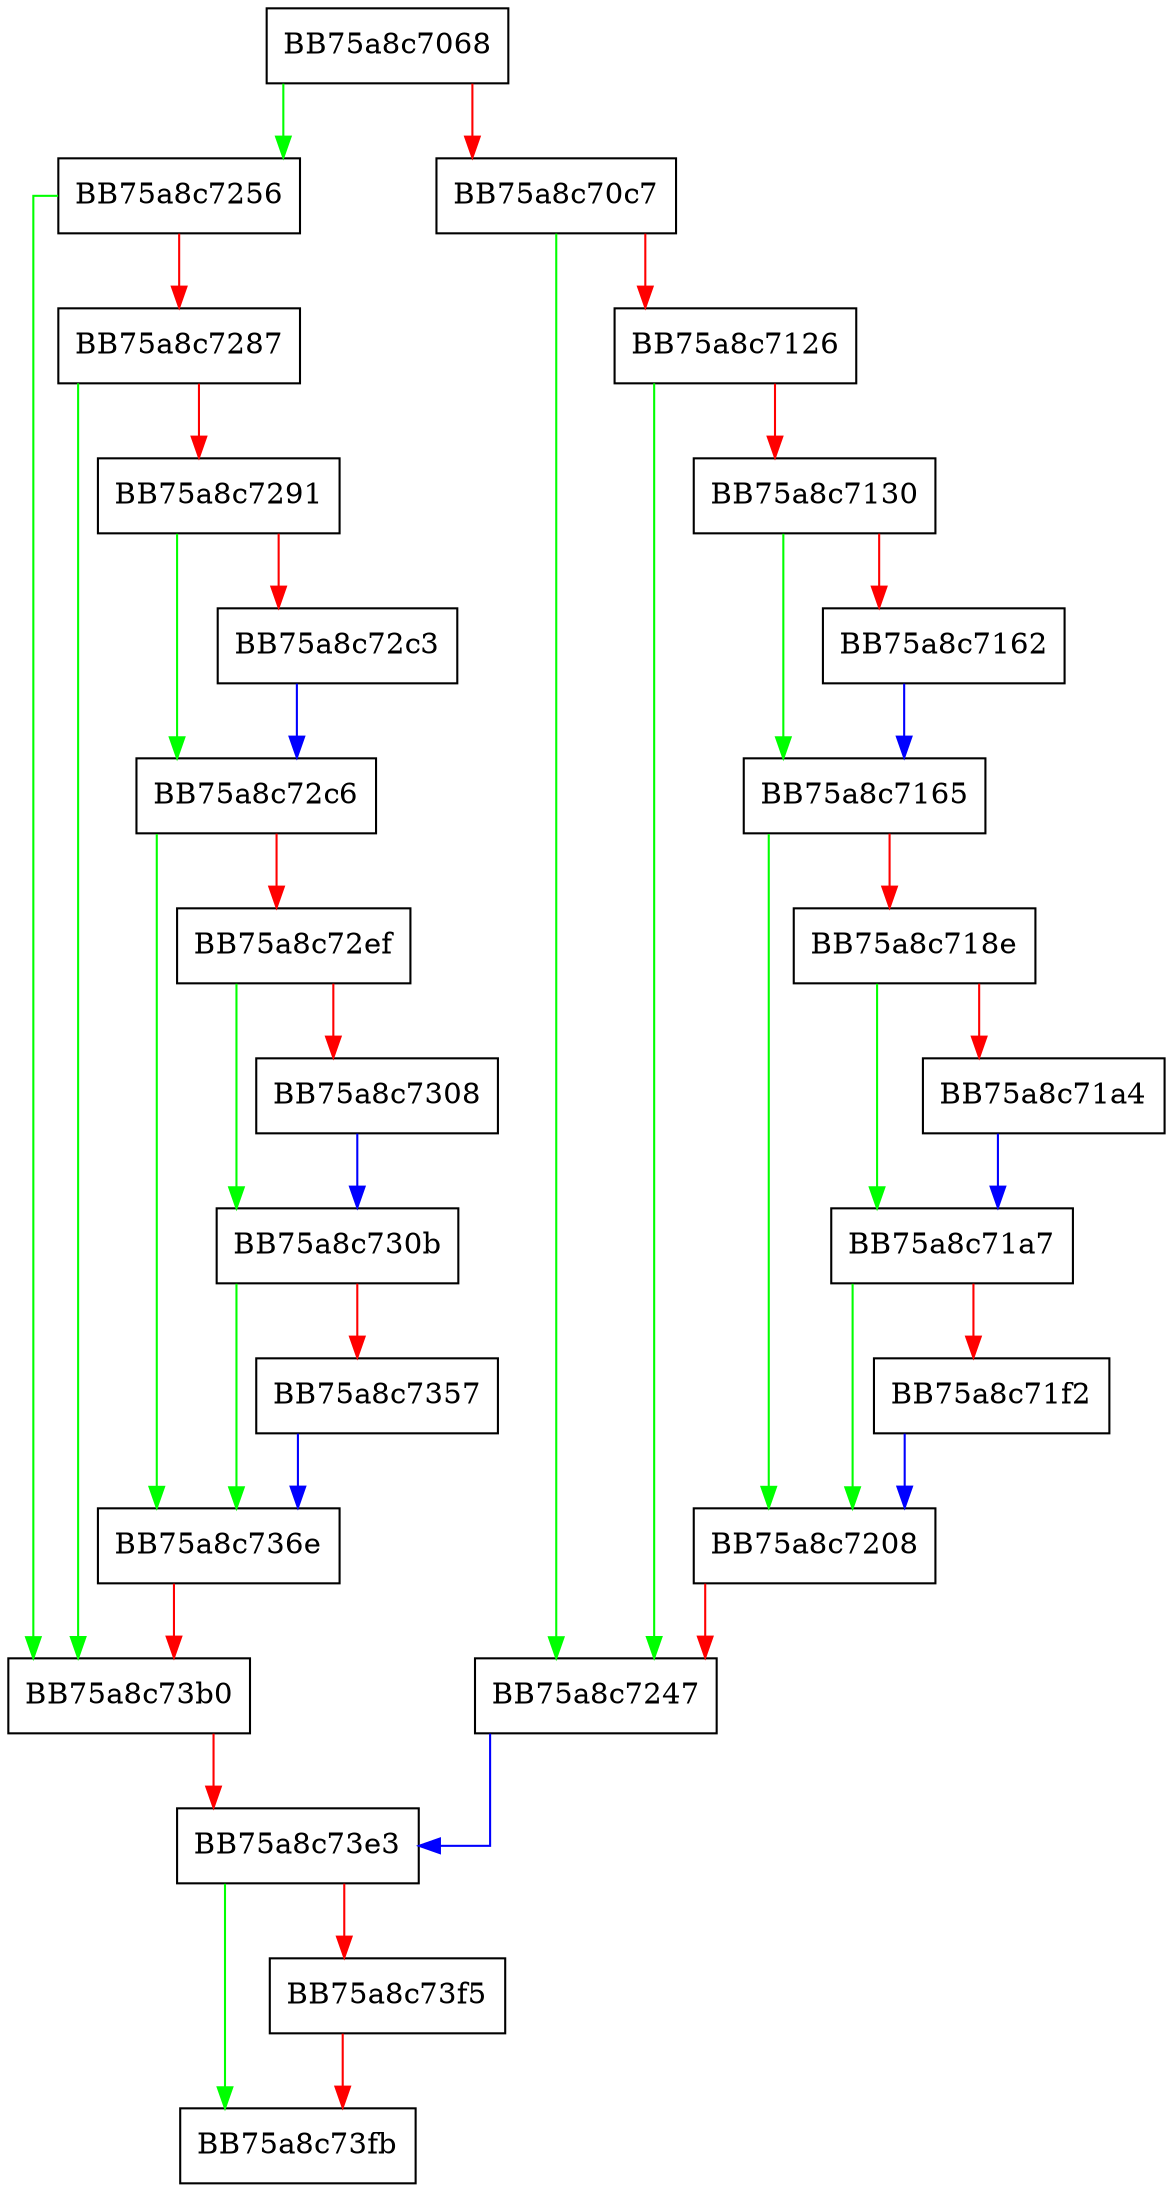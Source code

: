 digraph create_plugin {
  node [shape="box"];
  graph [splines=ortho];
  BB75a8c7068 -> BB75a8c7256 [color="green"];
  BB75a8c7068 -> BB75a8c70c7 [color="red"];
  BB75a8c70c7 -> BB75a8c7247 [color="green"];
  BB75a8c70c7 -> BB75a8c7126 [color="red"];
  BB75a8c7126 -> BB75a8c7247 [color="green"];
  BB75a8c7126 -> BB75a8c7130 [color="red"];
  BB75a8c7130 -> BB75a8c7165 [color="green"];
  BB75a8c7130 -> BB75a8c7162 [color="red"];
  BB75a8c7162 -> BB75a8c7165 [color="blue"];
  BB75a8c7165 -> BB75a8c7208 [color="green"];
  BB75a8c7165 -> BB75a8c718e [color="red"];
  BB75a8c718e -> BB75a8c71a7 [color="green"];
  BB75a8c718e -> BB75a8c71a4 [color="red"];
  BB75a8c71a4 -> BB75a8c71a7 [color="blue"];
  BB75a8c71a7 -> BB75a8c7208 [color="green"];
  BB75a8c71a7 -> BB75a8c71f2 [color="red"];
  BB75a8c71f2 -> BB75a8c7208 [color="blue"];
  BB75a8c7208 -> BB75a8c7247 [color="red"];
  BB75a8c7247 -> BB75a8c73e3 [color="blue"];
  BB75a8c7256 -> BB75a8c73b0 [color="green"];
  BB75a8c7256 -> BB75a8c7287 [color="red"];
  BB75a8c7287 -> BB75a8c73b0 [color="green"];
  BB75a8c7287 -> BB75a8c7291 [color="red"];
  BB75a8c7291 -> BB75a8c72c6 [color="green"];
  BB75a8c7291 -> BB75a8c72c3 [color="red"];
  BB75a8c72c3 -> BB75a8c72c6 [color="blue"];
  BB75a8c72c6 -> BB75a8c736e [color="green"];
  BB75a8c72c6 -> BB75a8c72ef [color="red"];
  BB75a8c72ef -> BB75a8c730b [color="green"];
  BB75a8c72ef -> BB75a8c7308 [color="red"];
  BB75a8c7308 -> BB75a8c730b [color="blue"];
  BB75a8c730b -> BB75a8c736e [color="green"];
  BB75a8c730b -> BB75a8c7357 [color="red"];
  BB75a8c7357 -> BB75a8c736e [color="blue"];
  BB75a8c736e -> BB75a8c73b0 [color="red"];
  BB75a8c73b0 -> BB75a8c73e3 [color="red"];
  BB75a8c73e3 -> BB75a8c73fb [color="green"];
  BB75a8c73e3 -> BB75a8c73f5 [color="red"];
  BB75a8c73f5 -> BB75a8c73fb [color="red"];
}